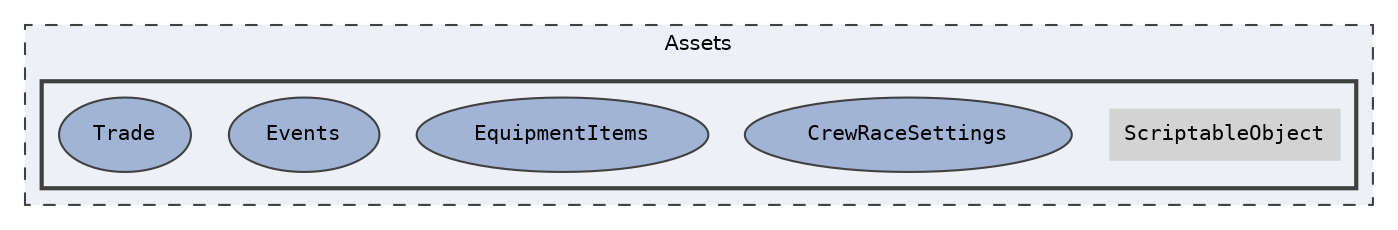 digraph "Assets/ScriptableObject"
{
 // INTERACTIVE_SVG=YES
 // LATEX_PDF_SIZE
  bgcolor="transparent";
  edge [fontname=Helvetica,fontsize=10,labelfontname=Helvetica,labelfontsize=10];
  node [fontname=Helvetica,fontsize=10,fontname=Consolas fontsize=10 style=filled height=0.2 width=0.4 margin=0.1];
  compound=true
  subgraph clusterdir_84bbf7b3c7f28a5a18725745e1505219 {
    graph [ bgcolor="#edf0f7", pencolor="grey25", label="Assets", fontname=Helvetica,fontsize=10 style="filled,dashed", URL="dir_84bbf7b3c7f28a5a18725745e1505219.html",tooltip=""]
  subgraph clusterdir_c8a778797b63817167a4b32a29bdf082 {
    graph [ bgcolor="#edf0f7", pencolor="grey25", label="", fontname=Helvetica,fontsize=10 style="filled,bold", URL="dir_c8a778797b63817167a4b32a29bdf082.html",tooltip=""]
    dir_c8a778797b63817167a4b32a29bdf082 [shape=plaintext, label="ScriptableObject"];
  dir_09f6645ae2e40aee19e95ed3b6805584 [label="CrewRaceSettings", fillcolor="#a2b4d6", color="grey25", style="filled", URL="dir_09f6645ae2e40aee19e95ed3b6805584.html",tooltip=""];
  dir_d55a663a28cda216172e2599913ca640 [label="EquipmentItems", fillcolor="#a2b4d6", color="grey25", style="filled", URL="dir_d55a663a28cda216172e2599913ca640.html",tooltip=""];
  dir_0504a2d5a3c45b0700232ec99f5e1c7d [label="Events", fillcolor="#a2b4d6", color="grey25", style="filled", URL="dir_0504a2d5a3c45b0700232ec99f5e1c7d.html",tooltip=""];
  dir_57bddcdc2dfdd6df3554d9007008b73b [label="Trade", fillcolor="#a2b4d6", color="grey25", style="filled", URL="dir_57bddcdc2dfdd6df3554d9007008b73b.html",tooltip=""];
  }
  }
}
